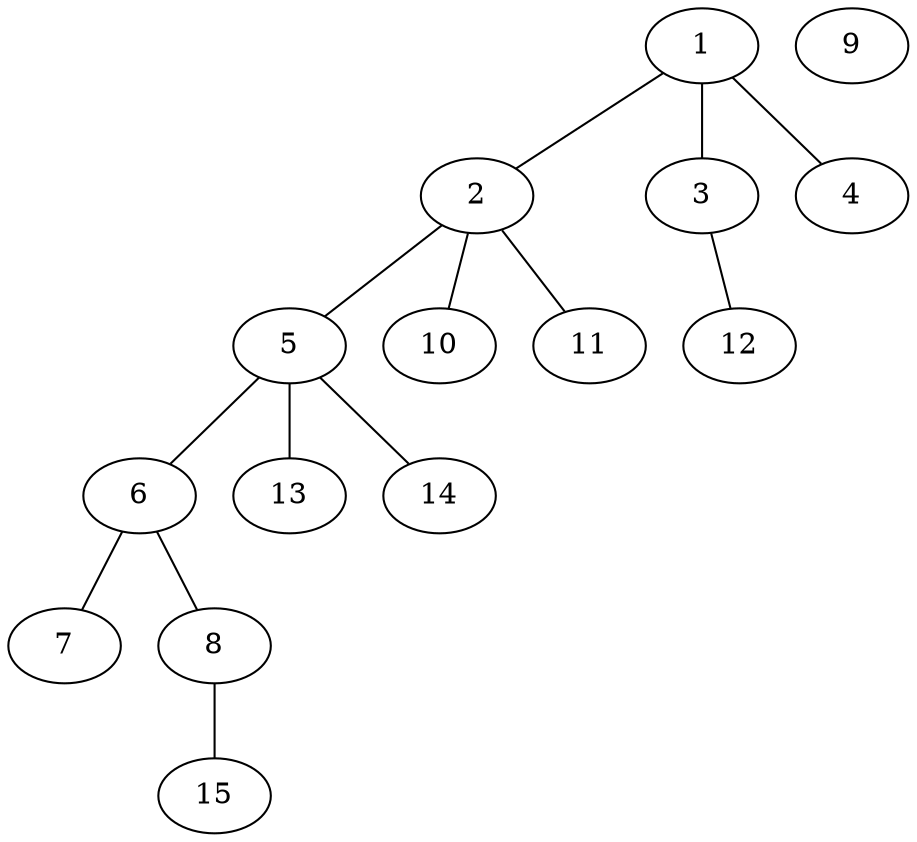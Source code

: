 graph molecule_1703 {
	1	 [chem=C];
	2	 [chem=C];
	1 -- 2	 [valence=1];
	3	 [chem=O];
	1 -- 3	 [valence=1];
	4	 [chem=O];
	1 -- 4	 [valence=2];
	5	 [chem=C];
	2 -- 5	 [valence=1];
	10	 [chem=H];
	2 -- 10	 [valence=1];
	11	 [chem=H];
	2 -- 11	 [valence=1];
	12	 [chem=H];
	3 -- 12	 [valence=1];
	6	 [chem=C];
	5 -- 6	 [valence=1];
	13	 [chem=H];
	5 -- 13	 [valence=1];
	14	 [chem=H];
	5 -- 14	 [valence=1];
	7	 [chem=O];
	6 -- 7	 [valence=2];
	8	 [chem=O];
	6 -- 8	 [valence=1];
	15	 [chem=H];
	8 -- 15	 [valence=1];
	9	 [chem=Na];
}

